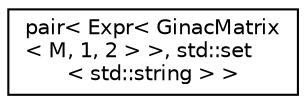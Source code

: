 digraph "Graphical Class Hierarchy"
{
 // LATEX_PDF_SIZE
  edge [fontname="Helvetica",fontsize="10",labelfontname="Helvetica",labelfontsize="10"];
  node [fontname="Helvetica",fontsize="10",shape=record];
  rankdir="LR";
  Node0 [label="pair\< Expr\< GinacMatrix\l\< M, 1, 2 \> \>, std::set\l\< std::string \> \>",height=0.2,width=0.4,color="black", fillcolor="white", style="filled",URL="$classstd_1_1pair_3_01Expr_3_01GinacMatrix_3_01M_00_011_00_012_01_4_01_4_00_01std_1_1set_3_01std_1_1string_01_4_01_4.html",tooltip=" "];
}
